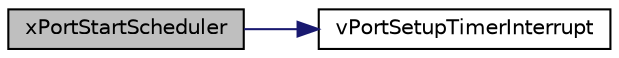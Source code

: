 digraph "xPortStartScheduler"
{
  edge [fontname="Helvetica",fontsize="10",labelfontname="Helvetica",labelfontsize="10"];
  node [fontname="Helvetica",fontsize="10",shape=record];
  rankdir="LR";
  Node26 [label="xPortStartScheduler",height=0.2,width=0.4,color="black", fillcolor="grey75", style="filled", fontcolor="black"];
  Node26 -> Node27 [color="midnightblue",fontsize="10",style="solid",fontname="Helvetica"];
  Node27 [label="vPortSetupTimerInterrupt",height=0.2,width=0.4,color="black", fillcolor="white", style="filled",URL="$_a_r_m___c_m0_2port_8c.html#a4649001ea4d29b80759e6eca4bba58eb"];
}
